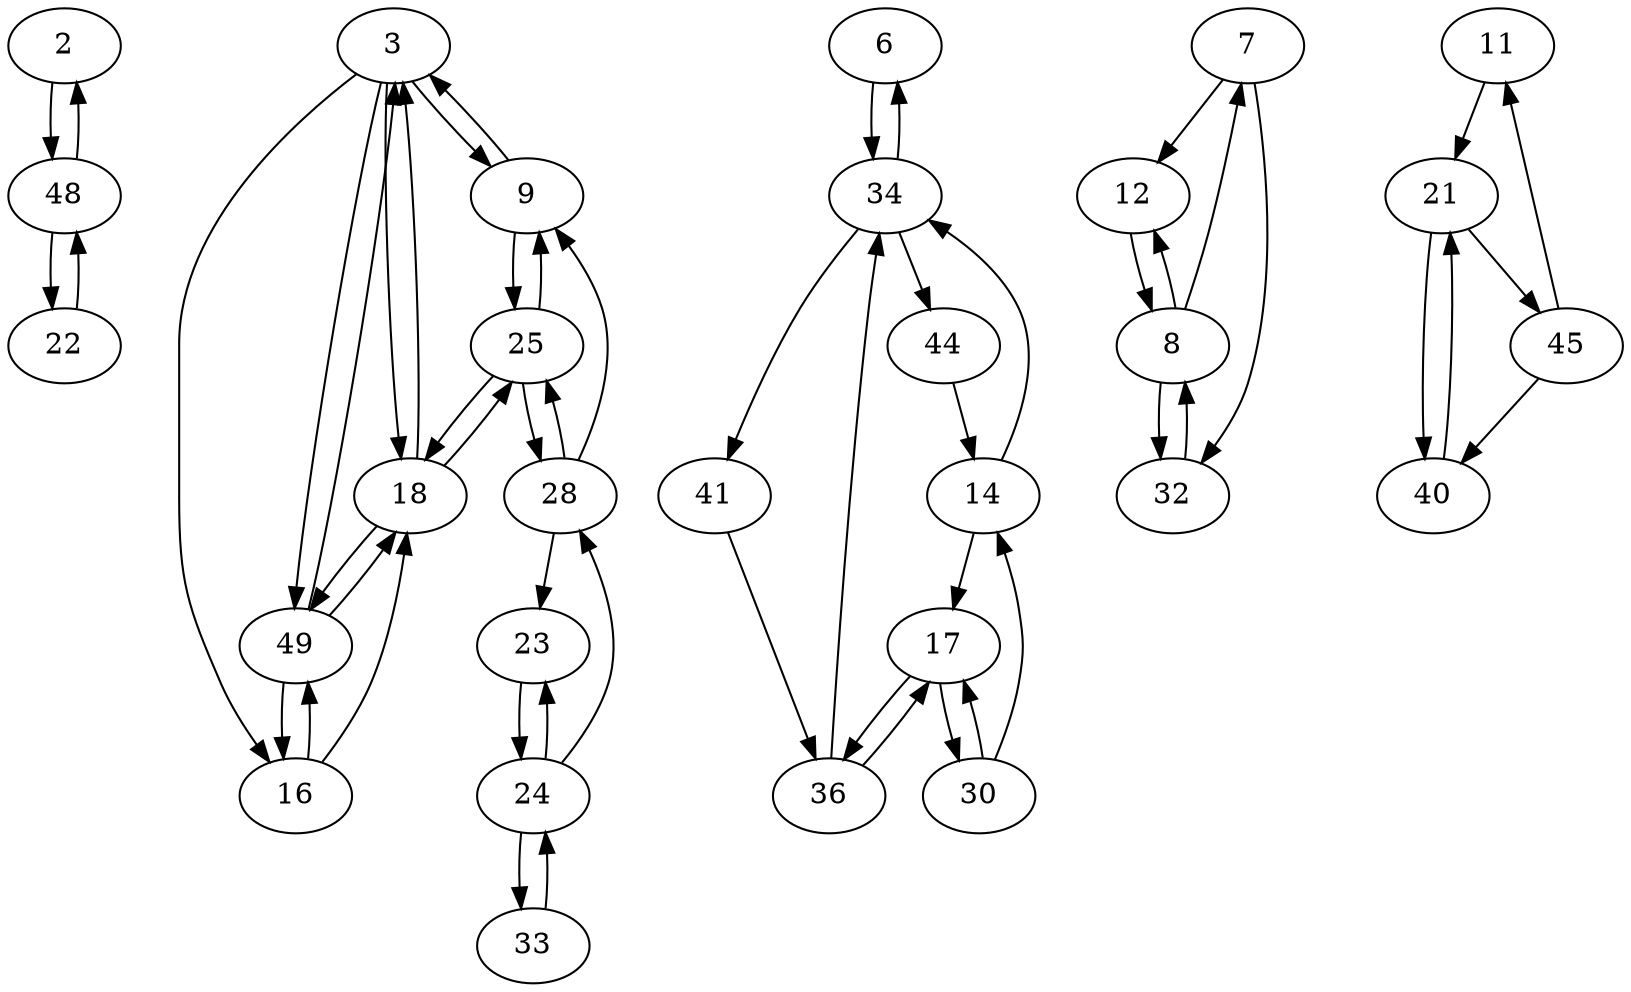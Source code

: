 digraph G {
  2 -> 48;
  3 -> 9;
  3 -> 16;
  3 -> 18;
  3 -> 49;
  6 -> 34;
  7 -> 12;
  7 -> 32;
  8 -> 7;
  8 -> 12;
  8 -> 32;
  9 -> 3;
  9 -> 25;
  11 -> 21;
  12 -> 8;
  14 -> 17;
  14 -> 34;
  16 -> 18;
  16 -> 49;
  17 -> 30;
  17 -> 36;
  18 -> 3;
  18 -> 25;
  18 -> 49;
  21 -> 40;
  21 -> 45;
  22 -> 48;
  23 -> 24;
  24 -> 23;
  24 -> 28;
  24 -> 33;
  25 -> 9;
  25 -> 18;
  25 -> 28;
  28 -> 9;
  28 -> 23;
  28 -> 25;
  30 -> 14;
  30 -> 17;
  32 -> 8;
  33 -> 24;
  34 -> 6;
  34 -> 41;
  34 -> 44;
  36 -> 17;
  36 -> 34;
  40 -> 21;
  41 -> 36;
  44 -> 14;
  45 -> 11;
  45 -> 40;
  48 -> 2;
  48 -> 22;
  49 -> 3;
  49 -> 16;
  49 -> 18;
}